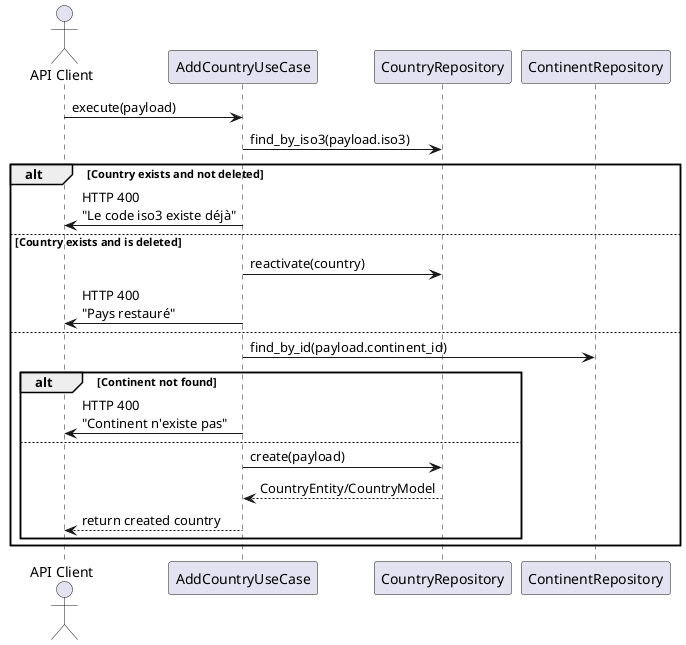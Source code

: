 @startuml
actor "API Client" as Client
participant "AddCountryUseCase" as UseCase
participant "CountryRepository" as CountryRepo
participant "ContinentRepository" as ContinentRepo

Client -> UseCase : execute(payload)
UseCase -> CountryRepo : find_by_iso3(payload.iso3)
alt Country exists and not deleted
    UseCase -> Client : HTTP 400\n"Le code iso3 existe déjà"
else Country exists and is deleted
    UseCase -> CountryRepo : reactivate(country)
    UseCase -> Client : HTTP 400\n"Pays restauré"
else
    UseCase -> ContinentRepo : find_by_id(payload.continent_id)
    alt Continent not found
        UseCase -> Client : HTTP 400\n"Continent n'existe pas"
    else
        UseCase -> CountryRepo : create(payload)
        CountryRepo --> UseCase : CountryEntity/CountryModel
        UseCase --> Client : return created country
    end
end
@enduml
